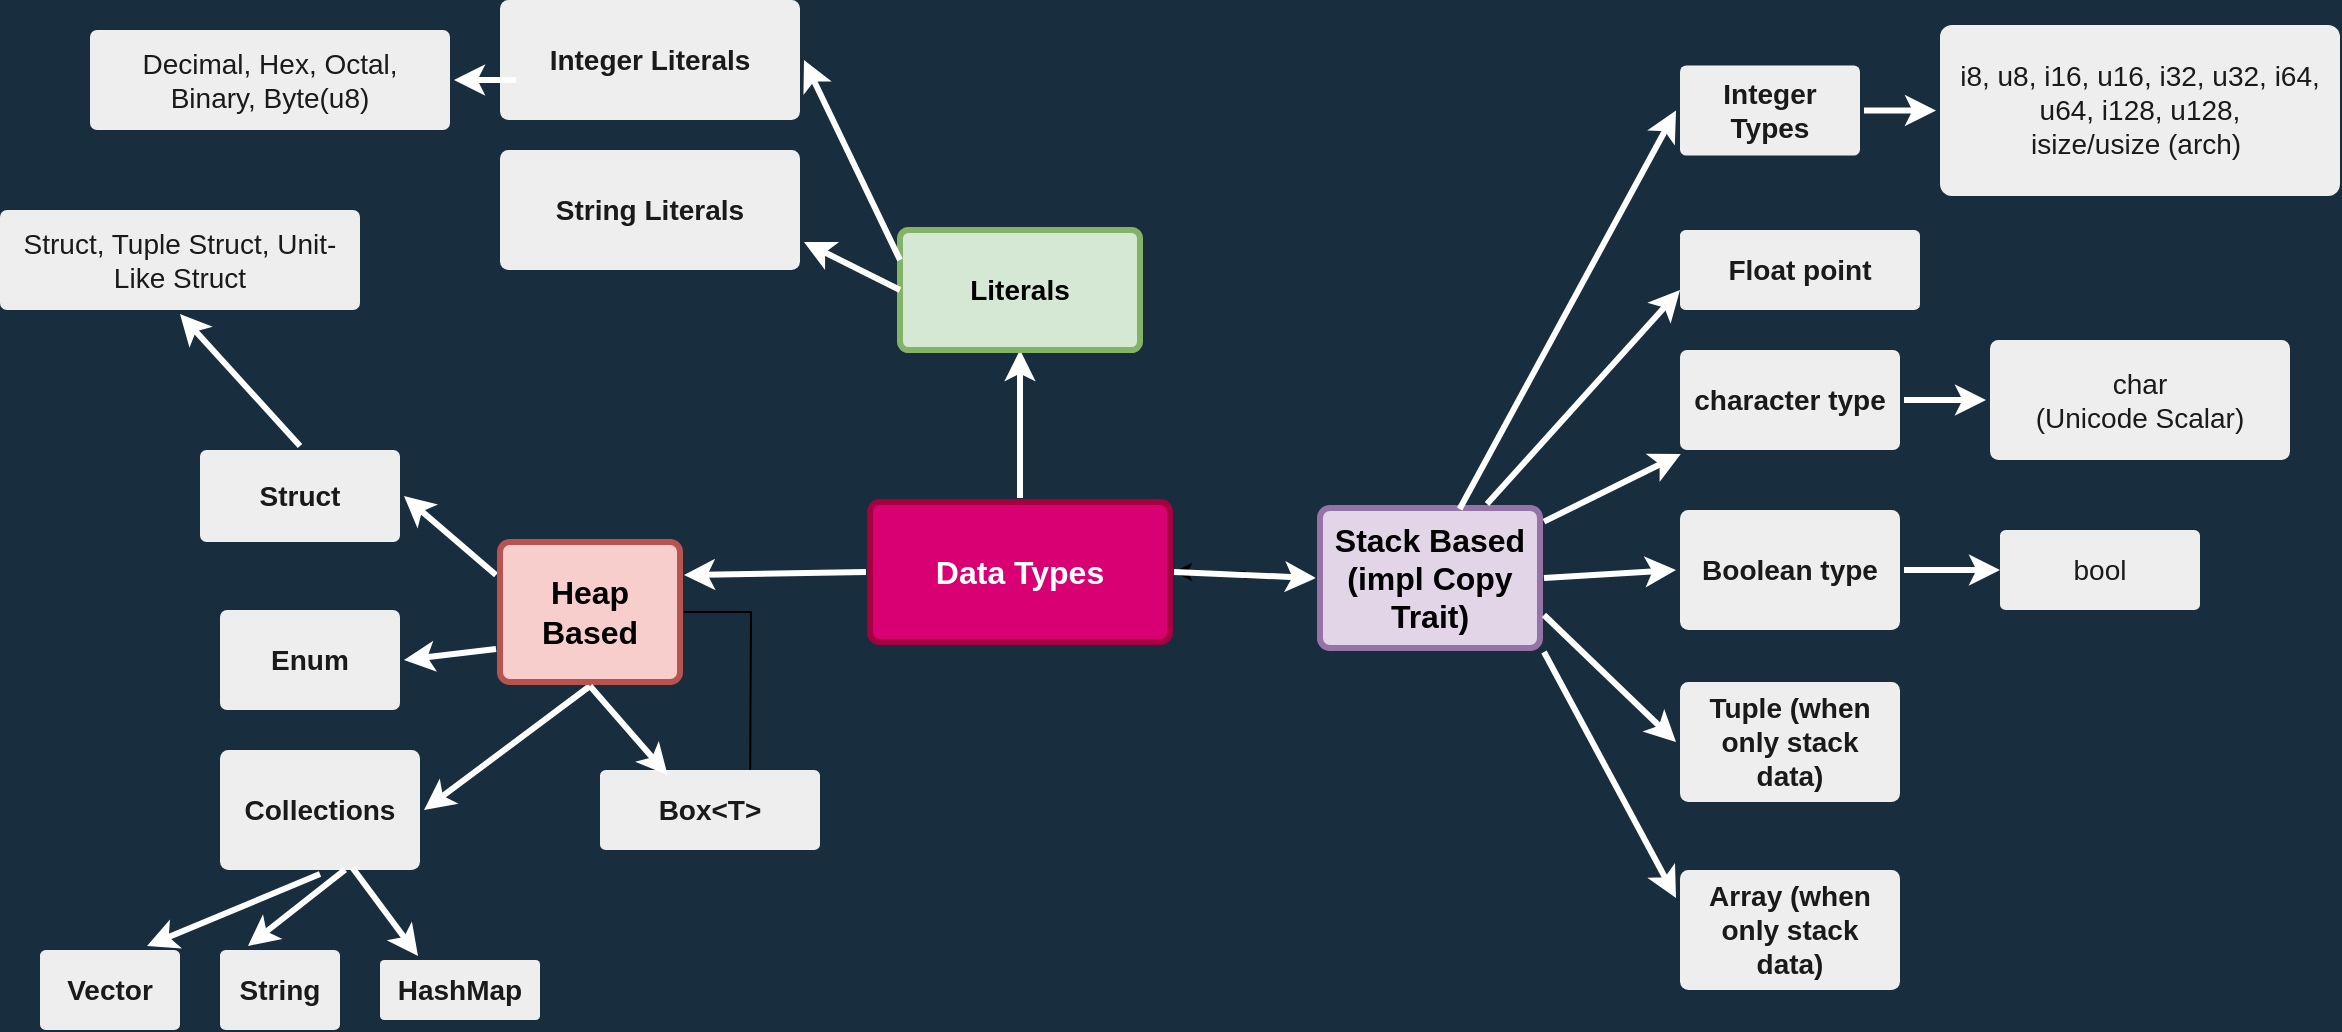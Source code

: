 <mxfile version="18.0.3" type="github" pages="5">
  <diagram id="6a731a19-8d31-9384-78a2-239565b7b9f0" name="Data Types">
    <mxGraphModel dx="3423" dy="867" grid="1" gridSize="10" guides="1" tooltips="1" connect="1" arrows="1" fold="1" page="1" pageScale="1" pageWidth="1169" pageHeight="827" background="#182E3E" math="0" shadow="0">
      <root>
        <mxCell id="0" />
        <mxCell id="1" parent="0" />
        <mxCell id="1745" value="" style="edgeStyle=none;rounded=0;jumpStyle=none;html=1;shadow=0;labelBackgroundColor=none;startArrow=none;startFill=0;endArrow=classic;endFill=1;jettySize=auto;orthogonalLoop=1;strokeColor=#FFFFFF;strokeWidth=3;fontFamily=Helvetica;fontSize=16;fontColor=#FFFFFF;spacing=5;entryX=0.5;entryY=1;entryDx=0;entryDy=0;exitX=0.5;exitY=0;exitDx=0;exitDy=0;" parent="1" source="okhfJl9OX1iFim1guN5M-1782" target="vkfFFPnfiH4pFg2F-WjV-1800" edge="1">
          <mxGeometry relative="1" as="geometry" />
        </mxCell>
        <mxCell id="1746" value="" style="edgeStyle=none;rounded=0;jumpStyle=none;html=1;shadow=0;labelBackgroundColor=none;startArrow=none;startFill=0;endArrow=classic;endFill=1;jettySize=auto;orthogonalLoop=1;strokeColor=#FFFFFF;strokeWidth=3;fontFamily=Helvetica;fontSize=16;fontColor=#FFFFFF;spacing=5;" parent="1" source="1749" target="1771" edge="1">
          <mxGeometry relative="1" as="geometry" />
        </mxCell>
        <mxCell id="1747" value="" style="edgeStyle=none;rounded=0;jumpStyle=none;html=1;shadow=0;labelBackgroundColor=none;startArrow=none;startFill=0;endArrow=classic;endFill=1;jettySize=auto;orthogonalLoop=1;strokeColor=#FFFFFF;strokeWidth=3;fontFamily=Helvetica;fontSize=16;fontColor=#FFFFFF;spacing=5;exitX=0.5;exitY=1;exitDx=0;exitDy=0;entryX=1;entryY=0.5;entryDx=0;entryDy=0;" parent="1" source="vkfFFPnfiH4pFg2F-WjV-1829" target="XyE9RWQcYdVXmviaRxbQ-1779" edge="1">
          <mxGeometry relative="1" as="geometry">
            <mxPoint x="570" y="464.5" as="targetPoint" />
          </mxGeometry>
        </mxCell>
        <mxCell id="1748" value="" style="edgeStyle=none;rounded=0;jumpStyle=none;html=1;shadow=0;labelBackgroundColor=none;startArrow=none;startFill=0;endArrow=classic;endFill=1;jettySize=auto;orthogonalLoop=1;strokeColor=#FFFFFF;strokeWidth=3;fontFamily=Helvetica;fontSize=16;fontColor=#FFFFFF;spacing=5;entryX=1;entryY=0.5;entryDx=0;entryDy=0;exitX=0;exitY=0.25;exitDx=0;exitDy=0;" parent="1" source="vkfFFPnfiH4pFg2F-WjV-1829" target="vkfFFPnfiH4pFg2F-WjV-1825" edge="1">
          <mxGeometry relative="1" as="geometry">
            <mxPoint x="460" y="396" as="sourcePoint" />
            <mxPoint x="367" y="311.5" as="targetPoint" />
          </mxGeometry>
        </mxCell>
        <mxCell id="okhfJl9OX1iFim1guN5M-1783" value="" style="edgeStyle=orthogonalEdgeStyle;rounded=0;orthogonalLoop=1;jettySize=auto;html=1;" parent="1" source="1749" target="okhfJl9OX1iFim1guN5M-1782" edge="1">
          <mxGeometry relative="1" as="geometry" />
        </mxCell>
        <mxCell id="1749" value="Stack Based (impl Copy Trait)" style="rounded=1;whiteSpace=wrap;html=1;shadow=0;labelBackgroundColor=none;strokeColor=#9673a6;strokeWidth=3;fillColor=#e1d5e7;fontFamily=Helvetica;fontSize=16;align=center;fontStyle=1;spacing=5;arcSize=7;perimeterSpacing=2;" parent="1" vertex="1">
          <mxGeometry x="650" y="349" width="110" height="70" as="geometry" />
        </mxCell>
        <mxCell id="1764" value="Integer Literals" style="rounded=1;whiteSpace=wrap;html=1;shadow=0;labelBackgroundColor=none;strokeColor=none;strokeWidth=3;fillColor=#EEEEEE;fontFamily=Helvetica;fontSize=14;fontColor=#1A1A1A;align=center;spacing=5;fontStyle=1;arcSize=7;perimeterSpacing=2;" parent="1" vertex="1">
          <mxGeometry x="240" y="95" width="150" height="60" as="geometry" />
        </mxCell>
        <mxCell id="1769" value="Struct, Tuple Struct, Unit-Like Struct" style="rounded=1;whiteSpace=wrap;html=1;shadow=0;labelBackgroundColor=none;strokeColor=none;strokeWidth=3;fillColor=#EEEEEE;fontFamily=Helvetica;fontSize=14;fontColor=#1A1A1A;align=center;spacing=5;arcSize=7;perimeterSpacing=2;" parent="1" vertex="1">
          <mxGeometry x="-10" y="200" width="180" height="50" as="geometry" />
        </mxCell>
        <mxCell id="1771" value="character type" style="rounded=1;whiteSpace=wrap;html=1;shadow=0;labelBackgroundColor=none;strokeColor=none;strokeWidth=3;fillColor=#EEEEEE;fontFamily=Helvetica;fontSize=14;fontColor=#1A1A1A;align=center;spacing=5;fontStyle=1;arcSize=7;perimeterSpacing=2;" parent="1" vertex="1">
          <mxGeometry x="830" y="270" width="110" height="50" as="geometry" />
        </mxCell>
        <mxCell id="1778" value="char&lt;br&gt;(Unicode Scalar)" style="rounded=1;whiteSpace=wrap;html=1;shadow=0;labelBackgroundColor=none;strokeColor=none;strokeWidth=3;fillColor=#EEEEEE;fontFamily=Helvetica;fontSize=14;fontColor=#1A1A1A;align=center;spacing=5;fontStyle=0;arcSize=7;perimeterSpacing=2;" parent="1" vertex="1">
          <mxGeometry x="985" y="265" width="150" height="60" as="geometry" />
        </mxCell>
        <mxCell id="1779" value="" style="edgeStyle=none;rounded=1;jumpStyle=none;html=1;shadow=0;labelBackgroundColor=none;startArrow=none;startFill=0;jettySize=auto;orthogonalLoop=1;strokeColor=#FFFFFF;strokeWidth=3;fontFamily=Helvetica;fontSize=14;fontColor=#FFFFFF;spacing=5;fontStyle=1;" parent="1" source="1771" target="1778" edge="1">
          <mxGeometry relative="1" as="geometry" />
        </mxCell>
        <mxCell id="vkfFFPnfiH4pFg2F-WjV-1800" value="Literals" style="whiteSpace=wrap;html=1;fontSize=14;fillColor=#d5e8d4;strokeColor=#82b366;rounded=1;shadow=0;labelBackgroundColor=none;strokeWidth=3;spacing=5;fontStyle=1;arcSize=7;" parent="1" vertex="1">
          <mxGeometry x="440" y="210" width="120" height="60" as="geometry" />
        </mxCell>
        <mxCell id="vkfFFPnfiH4pFg2F-WjV-1802" value="" style="edgeStyle=none;rounded=0;jumpStyle=none;html=1;shadow=0;labelBackgroundColor=none;startArrow=none;startFill=0;endArrow=classic;endFill=1;jettySize=auto;orthogonalLoop=1;strokeColor=#FFFFFF;strokeWidth=3;fontFamily=Helvetica;fontSize=14;fontColor=#FFFFFF;spacing=5;entryX=1;entryY=0.5;entryDx=0;entryDy=0;exitX=0;exitY=0.25;exitDx=0;exitDy=0;" parent="1" source="vkfFFPnfiH4pFg2F-WjV-1800" target="1764" edge="1">
          <mxGeometry relative="1" as="geometry">
            <mxPoint x="657" y="224.5" as="sourcePoint" />
            <mxPoint x="728" y="219.75" as="targetPoint" />
          </mxGeometry>
        </mxCell>
        <mxCell id="vkfFFPnfiH4pFg2F-WjV-1803" value="" style="edgeStyle=none;rounded=0;jumpStyle=none;html=1;shadow=0;labelBackgroundColor=none;startArrow=none;startFill=0;endArrow=classic;endFill=1;jettySize=auto;orthogonalLoop=1;strokeColor=#FFFFFF;strokeWidth=3;fontFamily=Helvetica;fontSize=14;fontColor=#FFFFFF;spacing=5;exitX=0.63;exitY=0.034;exitDx=0;exitDy=0;entryX=0;entryY=0.5;entryDx=0;entryDy=0;exitPerimeter=0;" parent="1" source="1749" target="vkfFFPnfiH4pFg2F-WjV-1805" edge="1">
          <mxGeometry relative="1" as="geometry">
            <mxPoint x="670" y="300" as="sourcePoint" />
            <mxPoint x="740" y="242" as="targetPoint" />
          </mxGeometry>
        </mxCell>
        <mxCell id="vkfFFPnfiH4pFg2F-WjV-1809" value="" style="rounded=0;orthogonalLoop=1;jettySize=auto;html=1;strokeWidth=3;labelBackgroundColor=#182E3E;strokeColor=#FFFFFF;fontColor=#FFFFFF;" parent="1" source="vkfFFPnfiH4pFg2F-WjV-1805" target="vkfFFPnfiH4pFg2F-WjV-1808" edge="1">
          <mxGeometry relative="1" as="geometry" />
        </mxCell>
        <mxCell id="vkfFFPnfiH4pFg2F-WjV-1805" value="Integer Types" style="rounded=1;whiteSpace=wrap;html=1;shadow=0;labelBackgroundColor=none;strokeColor=none;strokeWidth=3;fillColor=#EEEEEE;fontFamily=Helvetica;fontSize=14;fontColor=#1A1A1A;align=center;spacing=5;fontStyle=1;arcSize=7;perimeterSpacing=2;" parent="1" vertex="1">
          <mxGeometry x="830" y="127.75" width="90" height="45" as="geometry" />
        </mxCell>
        <mxCell id="vkfFFPnfiH4pFg2F-WjV-1808" value="&lt;span style=&quot;font-weight: normal;&quot;&gt;i8, u8, i16, u16, i32, u32, i64, u64, i128, u128, &lt;br&gt;isize/usize (arch)&amp;nbsp;&lt;/span&gt;" style="rounded=1;whiteSpace=wrap;html=1;shadow=0;labelBackgroundColor=none;strokeColor=none;strokeWidth=3;fillColor=#EEEEEE;fontFamily=Helvetica;fontSize=14;fontColor=#1A1A1A;align=center;spacing=5;fontStyle=1;arcSize=7;perimeterSpacing=2;" parent="1" vertex="1">
          <mxGeometry x="960" y="107.5" width="200" height="85.5" as="geometry" />
        </mxCell>
        <mxCell id="vkfFFPnfiH4pFg2F-WjV-1814" value="Boolean type" style="rounded=1;whiteSpace=wrap;html=1;shadow=0;labelBackgroundColor=none;strokeColor=none;strokeWidth=3;fillColor=#EEEEEE;fontFamily=Helvetica;fontSize=14;fontColor=#1A1A1A;align=center;spacing=5;fontStyle=1;arcSize=7;perimeterSpacing=2;" parent="1" vertex="1">
          <mxGeometry x="830" y="350" width="110" height="60" as="geometry" />
        </mxCell>
        <mxCell id="vkfFFPnfiH4pFg2F-WjV-1815" value="&lt;span style=&quot;font-weight: normal;&quot;&gt;bool&lt;/span&gt;" style="whiteSpace=wrap;html=1;fontSize=14;fillColor=#EEEEEE;strokeColor=none;fontColor=#1A1A1A;rounded=1;shadow=0;labelBackgroundColor=none;strokeWidth=3;spacing=5;fontStyle=1;arcSize=7;" parent="1" vertex="1">
          <mxGeometry x="990" y="360" width="100" height="40" as="geometry" />
        </mxCell>
        <mxCell id="vkfFFPnfiH4pFg2F-WjV-1817" value="" style="edgeStyle=none;rounded=0;jumpStyle=none;html=1;shadow=0;labelBackgroundColor=none;startArrow=none;startFill=0;endArrow=classic;endFill=1;jettySize=auto;orthogonalLoop=1;strokeColor=#FFFFFF;strokeWidth=3;fontFamily=Helvetica;fontSize=16;fontColor=#FFFFFF;spacing=5;entryX=0;entryY=0.75;entryDx=0;entryDy=0;exitX=0.75;exitY=0;exitDx=0;exitDy=0;" parent="1" source="1749" target="vkfFFPnfiH4pFg2F-WjV-1818" edge="1">
          <mxGeometry relative="1" as="geometry">
            <mxPoint x="736.667" y="378.5" as="sourcePoint" />
          </mxGeometry>
        </mxCell>
        <mxCell id="vkfFFPnfiH4pFg2F-WjV-1818" value="Float point" style="whiteSpace=wrap;html=1;fontSize=14;fillColor=#EEEEEE;strokeColor=none;fontColor=#1A1A1A;rounded=1;shadow=0;labelBackgroundColor=none;strokeWidth=3;spacing=5;fontStyle=1;arcSize=7;" parent="1" vertex="1">
          <mxGeometry x="830" y="210" width="120" height="40" as="geometry" />
        </mxCell>
        <mxCell id="vkfFFPnfiH4pFg2F-WjV-1819" value="Tuple (when only stack data)" style="rounded=1;whiteSpace=wrap;html=1;shadow=0;labelBackgroundColor=none;strokeColor=none;strokeWidth=3;fillColor=#EEEEEE;fontFamily=Helvetica;fontSize=14;fontColor=#1A1A1A;align=center;spacing=5;fontStyle=1;arcSize=7;perimeterSpacing=2;" parent="1" vertex="1">
          <mxGeometry x="830" y="436" width="110" height="60" as="geometry" />
        </mxCell>
        <mxCell id="vkfFFPnfiH4pFg2F-WjV-1822" value="Array (when only stack data)" style="rounded=1;whiteSpace=wrap;html=1;shadow=0;labelBackgroundColor=none;strokeColor=none;strokeWidth=3;fillColor=#EEEEEE;fontFamily=Helvetica;fontSize=14;fontColor=#1A1A1A;align=center;spacing=5;fontStyle=1;arcSize=7;perimeterSpacing=2;" parent="1" vertex="1">
          <mxGeometry x="830" y="530" width="110" height="60" as="geometry" />
        </mxCell>
        <mxCell id="vkfFFPnfiH4pFg2F-WjV-1823" value="" style="edgeStyle=none;rounded=0;jumpStyle=none;html=1;shadow=0;labelBackgroundColor=none;startArrow=none;startFill=0;endArrow=classic;endFill=1;jettySize=auto;orthogonalLoop=1;strokeColor=#FFFFFF;strokeWidth=3;fontFamily=Helvetica;fontSize=16;fontColor=#FFFFFF;spacing=5;exitX=1;exitY=1;exitDx=0;exitDy=0;entryX=0;entryY=0.25;entryDx=0;entryDy=0;" parent="1" source="1749" target="vkfFFPnfiH4pFg2F-WjV-1822" edge="1">
          <mxGeometry relative="1" as="geometry">
            <mxPoint x="720" y="601.761" as="sourcePoint" />
          </mxGeometry>
        </mxCell>
        <mxCell id="vkfFFPnfiH4pFg2F-WjV-1824" value="String" style="rounded=1;whiteSpace=wrap;html=1;shadow=0;labelBackgroundColor=none;strokeColor=none;strokeWidth=3;fillColor=#EEEEEE;fontFamily=Helvetica;fontSize=14;fontColor=#1A1A1A;align=center;spacing=5;fontStyle=1;arcSize=7;perimeterSpacing=2;" parent="1" vertex="1">
          <mxGeometry x="100" y="570" width="60" height="40" as="geometry" />
        </mxCell>
        <mxCell id="vkfFFPnfiH4pFg2F-WjV-1825" value="Struct" style="rounded=1;whiteSpace=wrap;html=1;shadow=0;labelBackgroundColor=none;strokeColor=none;strokeWidth=3;fillColor=#EEEEEE;fontFamily=Helvetica;fontSize=14;fontColor=#1A1A1A;align=center;spacing=5;fontStyle=1;arcSize=7;perimeterSpacing=2;" parent="1" vertex="1">
          <mxGeometry x="90" y="320" width="100" height="46" as="geometry" />
        </mxCell>
        <mxCell id="vkfFFPnfiH4pFg2F-WjV-1826" value="Enum" style="rounded=1;whiteSpace=wrap;html=1;shadow=0;labelBackgroundColor=none;strokeColor=none;strokeWidth=3;fillColor=#EEEEEE;fontFamily=Helvetica;fontSize=14;fontColor=#1A1A1A;align=center;spacing=5;fontStyle=1;arcSize=7;perimeterSpacing=2;" parent="1" vertex="1">
          <mxGeometry x="100" y="400" width="90" height="50" as="geometry" />
        </mxCell>
        <mxCell id="vkfFFPnfiH4pFg2F-WjV-1828" value="Vector" style="rounded=1;whiteSpace=wrap;html=1;shadow=0;labelBackgroundColor=none;strokeColor=none;strokeWidth=3;fillColor=#EEEEEE;fontFamily=Helvetica;fontSize=14;fontColor=#1A1A1A;align=center;spacing=5;fontStyle=1;arcSize=7;perimeterSpacing=2;" parent="1" vertex="1">
          <mxGeometry x="10" y="570" width="70" height="40" as="geometry" />
        </mxCell>
        <mxCell id="XyE9RWQcYdVXmviaRxbQ-1785" value="" style="edgeStyle=orthogonalEdgeStyle;rounded=0;orthogonalLoop=1;jettySize=auto;html=1;" parent="1" source="vkfFFPnfiH4pFg2F-WjV-1829" edge="1">
          <mxGeometry relative="1" as="geometry">
            <mxPoint x="365" y="500" as="targetPoint" />
          </mxGeometry>
        </mxCell>
        <mxCell id="vkfFFPnfiH4pFg2F-WjV-1829" value="Heap Based" style="rounded=1;whiteSpace=wrap;html=1;shadow=0;labelBackgroundColor=none;strokeColor=#b85450;strokeWidth=3;fillColor=#f8cecc;fontFamily=Helvetica;fontSize=16;align=center;fontStyle=1;spacing=5;arcSize=7;perimeterSpacing=2;" parent="1" vertex="1">
          <mxGeometry x="240" y="366" width="90" height="70" as="geometry" />
        </mxCell>
        <mxCell id="vkfFFPnfiH4pFg2F-WjV-1831" value="" style="edgeStyle=none;rounded=0;jumpStyle=none;html=1;shadow=0;labelBackgroundColor=none;startArrow=none;startFill=0;endArrow=classic;endFill=1;jettySize=auto;orthogonalLoop=1;strokeColor=#FFFFFF;strokeWidth=3;fontFamily=Helvetica;fontSize=16;fontColor=#FFFFFF;spacing=5;exitX=0;exitY=0.75;exitDx=0;exitDy=0;entryX=1;entryY=0.5;entryDx=0;entryDy=0;" parent="1" source="vkfFFPnfiH4pFg2F-WjV-1829" target="vkfFFPnfiH4pFg2F-WjV-1826" edge="1">
          <mxGeometry relative="1" as="geometry">
            <mxPoint x="391.5" y="358.5" as="sourcePoint" />
            <mxPoint x="262" y="396" as="targetPoint" />
          </mxGeometry>
        </mxCell>
        <mxCell id="vkfFFPnfiH4pFg2F-WjV-1832" value="" style="edgeStyle=none;rounded=0;jumpStyle=none;html=1;shadow=0;labelBackgroundColor=none;startArrow=none;startFill=0;endArrow=classic;endFill=1;jettySize=auto;orthogonalLoop=1;strokeColor=#FFFFFF;strokeWidth=3;fontFamily=Helvetica;fontSize=16;fontColor=#FFFFFF;spacing=5;entryX=0.75;entryY=0;entryDx=0;entryDy=0;exitX=0.5;exitY=1;exitDx=0;exitDy=0;" parent="1" source="XyE9RWQcYdVXmviaRxbQ-1779" target="vkfFFPnfiH4pFg2F-WjV-1828" edge="1">
          <mxGeometry relative="1" as="geometry">
            <mxPoint x="353" y="356" as="sourcePoint" />
            <mxPoint x="282" y="496" as="targetPoint" />
          </mxGeometry>
        </mxCell>
        <mxCell id="vkfFFPnfiH4pFg2F-WjV-1833" value="" style="edgeStyle=none;rounded=0;jumpStyle=none;html=1;shadow=0;labelBackgroundColor=none;startArrow=none;startFill=0;endArrow=classic;endFill=1;jettySize=auto;orthogonalLoop=1;strokeColor=#FFFFFF;strokeWidth=3;fontFamily=Helvetica;fontSize=16;fontColor=#FFFFFF;spacing=5;entryX=1;entryY=0.25;entryDx=0;entryDy=0;exitX=0;exitY=0.5;exitDx=0;exitDy=0;" parent="1" source="okhfJl9OX1iFim1guN5M-1782" target="vkfFFPnfiH4pFg2F-WjV-1829" edge="1">
          <mxGeometry relative="1" as="geometry">
            <mxPoint x="363" y="472.5" as="sourcePoint" />
            <mxPoint x="292" y="610" as="targetPoint" />
          </mxGeometry>
        </mxCell>
        <mxCell id="okhfJl9OX1iFim1guN5M-1779" value="String Literals" style="rounded=1;whiteSpace=wrap;html=1;shadow=0;labelBackgroundColor=none;strokeColor=none;strokeWidth=3;fillColor=#EEEEEE;fontFamily=Helvetica;fontSize=14;fontColor=#1A1A1A;align=center;spacing=5;fontStyle=1;arcSize=7;perimeterSpacing=2;" parent="1" vertex="1">
          <mxGeometry x="240" y="170" width="150" height="60" as="geometry" />
        </mxCell>
        <mxCell id="okhfJl9OX1iFim1guN5M-1780" value="" style="edgeStyle=none;rounded=0;jumpStyle=none;html=1;shadow=0;labelBackgroundColor=none;startArrow=none;startFill=0;endArrow=classic;endFill=1;jettySize=auto;orthogonalLoop=1;strokeColor=#FFFFFF;strokeWidth=3;fontFamily=Helvetica;fontSize=14;fontColor=#FFFFFF;spacing=5;entryX=1;entryY=0.75;entryDx=0;entryDy=0;exitX=0;exitY=0.5;exitDx=0;exitDy=0;" parent="1" source="vkfFFPnfiH4pFg2F-WjV-1800" target="okhfJl9OX1iFim1guN5M-1779" edge="1">
          <mxGeometry relative="1" as="geometry">
            <mxPoint x="470" y="254.5" as="sourcePoint" />
            <mxPoint x="427.5" y="212" as="targetPoint" />
          </mxGeometry>
        </mxCell>
        <mxCell id="okhfJl9OX1iFim1guN5M-1781" value="" style="edgeStyle=none;rounded=0;jumpStyle=none;html=1;shadow=0;labelBackgroundColor=none;startArrow=none;startFill=0;endArrow=classic;endFill=1;jettySize=auto;orthogonalLoop=1;strokeColor=#FFFFFF;strokeWidth=3;fontFamily=Helvetica;fontSize=16;fontColor=#FFFFFF;spacing=5;exitX=1;exitY=0.75;exitDx=0;exitDy=0;entryX=0;entryY=0.5;entryDx=0;entryDy=0;" parent="1" source="1749" target="vkfFFPnfiH4pFg2F-WjV-1819" edge="1">
          <mxGeometry relative="1" as="geometry">
            <mxPoint x="642.0" y="452" as="sourcePoint" />
            <mxPoint x="846.81" y="588" as="targetPoint" />
          </mxGeometry>
        </mxCell>
        <mxCell id="okhfJl9OX1iFim1guN5M-1782" value="Data Types" style="rounded=1;whiteSpace=wrap;html=1;shadow=0;labelBackgroundColor=none;strokeColor=#A50040;strokeWidth=3;fillColor=#d80073;fontFamily=Helvetica;fontSize=16;align=center;fontStyle=1;spacing=5;arcSize=7;perimeterSpacing=2;fontColor=#ffffff;" parent="1" vertex="1">
          <mxGeometry x="425" y="346" width="150" height="70" as="geometry" />
        </mxCell>
        <mxCell id="okhfJl9OX1iFim1guN5M-1785" value="" style="edgeStyle=none;rounded=0;jumpStyle=none;html=1;shadow=0;labelBackgroundColor=none;startArrow=none;startFill=0;endArrow=classic;endFill=1;jettySize=auto;orthogonalLoop=1;strokeColor=#FFFFFF;strokeWidth=3;fontFamily=Helvetica;fontSize=16;fontColor=#FFFFFF;spacing=5;exitX=1;exitY=0.5;exitDx=0;exitDy=0;entryX=0;entryY=0.5;entryDx=0;entryDy=0;" parent="1" source="1749" target="vkfFFPnfiH4pFg2F-WjV-1814" edge="1">
          <mxGeometry relative="1" as="geometry">
            <mxPoint x="642" y="452" as="sourcePoint" />
            <mxPoint x="846.81" y="588" as="targetPoint" />
          </mxGeometry>
        </mxCell>
        <mxCell id="okhfJl9OX1iFim1guN5M-1786" value="" style="edgeStyle=none;rounded=0;jumpStyle=none;html=1;shadow=0;labelBackgroundColor=none;startArrow=none;startFill=0;endArrow=classic;endFill=1;jettySize=auto;orthogonalLoop=1;strokeColor=#FFFFFF;strokeWidth=3;fontFamily=Helvetica;fontSize=16;fontColor=#FFFFFF;spacing=5;exitX=1;exitY=0.5;exitDx=0;exitDy=0;entryX=0;entryY=0.5;entryDx=0;entryDy=0;" parent="1" source="vkfFFPnfiH4pFg2F-WjV-1814" target="vkfFFPnfiH4pFg2F-WjV-1815" edge="1">
          <mxGeometry relative="1" as="geometry">
            <mxPoint x="652" y="462" as="sourcePoint" />
            <mxPoint x="856.81" y="598" as="targetPoint" />
          </mxGeometry>
        </mxCell>
        <mxCell id="okhfJl9OX1iFim1guN5M-1787" value="" style="edgeStyle=none;rounded=0;jumpStyle=none;html=1;shadow=0;labelBackgroundColor=none;startArrow=none;startFill=0;endArrow=classic;endFill=1;jettySize=auto;orthogonalLoop=1;strokeColor=#FFFFFF;strokeWidth=3;fontFamily=Helvetica;fontSize=14;fontColor=#FFFFFF;spacing=5;entryX=0.5;entryY=1;entryDx=0;entryDy=0;exitX=0.5;exitY=0;exitDx=0;exitDy=0;" parent="1" source="vkfFFPnfiH4pFg2F-WjV-1825" target="1769" edge="1">
          <mxGeometry relative="1" as="geometry">
            <mxPoint x="470" y="254.5" as="sourcePoint" />
            <mxPoint x="402" y="135" as="targetPoint" />
          </mxGeometry>
        </mxCell>
        <mxCell id="okhfJl9OX1iFim1guN5M-1788" value="" style="edgeStyle=none;rounded=0;jumpStyle=none;html=1;shadow=0;labelBackgroundColor=none;startArrow=none;startFill=0;endArrow=classic;endFill=1;jettySize=auto;orthogonalLoop=1;strokeColor=#FFFFFF;strokeWidth=3;fontFamily=Helvetica;fontSize=16;fontColor=#FFFFFF;spacing=5;entryX=0;entryY=0.5;entryDx=0;entryDy=0;exitX=1;exitY=0.5;exitDx=0;exitDy=0;" parent="1" source="okhfJl9OX1iFim1guN5M-1782" target="1749" edge="1">
          <mxGeometry relative="1" as="geometry">
            <mxPoint x="500.5" y="399" as="sourcePoint" />
            <mxPoint x="402" y="496.5" as="targetPoint" />
          </mxGeometry>
        </mxCell>
        <mxCell id="XyE9RWQcYdVXmviaRxbQ-1779" value="Collections" style="rounded=1;whiteSpace=wrap;html=1;shadow=0;labelBackgroundColor=none;strokeColor=none;strokeWidth=3;fillColor=#EEEEEE;fontFamily=Helvetica;fontSize=14;fontColor=#1A1A1A;align=center;spacing=5;fontStyle=1;arcSize=7;perimeterSpacing=2;" parent="1" vertex="1">
          <mxGeometry x="100" y="470" width="100" height="60" as="geometry" />
        </mxCell>
        <mxCell id="XyE9RWQcYdVXmviaRxbQ-1780" value="" style="edgeStyle=none;rounded=0;jumpStyle=none;html=1;shadow=0;labelBackgroundColor=none;startArrow=none;startFill=0;endArrow=classic;endFill=1;jettySize=auto;orthogonalLoop=1;strokeColor=#FFFFFF;strokeWidth=3;fontFamily=Helvetica;fontSize=16;fontColor=#FFFFFF;spacing=5;entryX=0.25;entryY=0;entryDx=0;entryDy=0;exitX=0.621;exitY=0.966;exitDx=0;exitDy=0;exitPerimeter=0;" parent="1" source="XyE9RWQcYdVXmviaRxbQ-1779" target="vkfFFPnfiH4pFg2F-WjV-1824" edge="1">
          <mxGeometry relative="1" as="geometry">
            <mxPoint x="236.018" y="557.824" as="sourcePoint" />
            <mxPoint x="222" y="610" as="targetPoint" />
          </mxGeometry>
        </mxCell>
        <mxCell id="XyE9RWQcYdVXmviaRxbQ-1781" value="HashMap" style="rounded=1;whiteSpace=wrap;html=1;shadow=0;labelBackgroundColor=none;strokeColor=none;strokeWidth=3;fillColor=#EEEEEE;fontFamily=Helvetica;fontSize=14;fontColor=#1A1A1A;align=center;spacing=5;fontStyle=1;arcSize=7;perimeterSpacing=2;" parent="1" vertex="1">
          <mxGeometry x="180" y="575" width="80" height="30" as="geometry" />
        </mxCell>
        <mxCell id="XyE9RWQcYdVXmviaRxbQ-1782" value="" style="edgeStyle=none;rounded=0;jumpStyle=none;html=1;shadow=0;labelBackgroundColor=none;startArrow=none;startFill=0;endArrow=classic;endFill=1;jettySize=auto;orthogonalLoop=1;strokeColor=#FFFFFF;strokeWidth=3;fontFamily=Helvetica;fontSize=16;fontColor=#FFFFFF;spacing=5;entryX=0.25;entryY=0;entryDx=0;entryDy=0;exitX=0.657;exitY=0.953;exitDx=0;exitDy=0;exitPerimeter=0;" parent="1" source="XyE9RWQcYdVXmviaRxbQ-1779" target="XyE9RWQcYdVXmviaRxbQ-1781" edge="1">
          <mxGeometry relative="1" as="geometry">
            <mxPoint x="295" y="552" as="sourcePoint" />
            <mxPoint x="311.5" y="578" as="targetPoint" />
          </mxGeometry>
        </mxCell>
        <mxCell id="XyE9RWQcYdVXmviaRxbQ-1786" value="Box&amp;lt;T&amp;gt;" style="rounded=1;whiteSpace=wrap;html=1;shadow=0;labelBackgroundColor=none;strokeColor=none;strokeWidth=3;fillColor=#EEEEEE;fontFamily=Helvetica;fontSize=14;fontColor=#1A1A1A;align=center;spacing=5;fontStyle=1;arcSize=7;perimeterSpacing=2;" parent="1" vertex="1">
          <mxGeometry x="290" y="480" width="110" height="40" as="geometry" />
        </mxCell>
        <mxCell id="XyE9RWQcYdVXmviaRxbQ-1787" value="" style="edgeStyle=none;rounded=0;jumpStyle=none;html=1;shadow=0;labelBackgroundColor=none;startArrow=none;startFill=0;endArrow=classic;endFill=1;jettySize=auto;orthogonalLoop=1;strokeColor=#FFFFFF;strokeWidth=3;fontFamily=Helvetica;fontSize=16;fontColor=#FFFFFF;spacing=5;exitX=0.5;exitY=1;exitDx=0;exitDy=0;entryX=0.314;entryY=0.103;entryDx=0;entryDy=0;entryPerimeter=0;" parent="1" source="vkfFFPnfiH4pFg2F-WjV-1829" target="XyE9RWQcYdVXmviaRxbQ-1786" edge="1">
          <mxGeometry relative="1" as="geometry">
            <mxPoint x="570" y="464.5" as="targetPoint" />
          </mxGeometry>
        </mxCell>
        <mxCell id="OIwTgx9CMmzlNNC56WaZ-1779" value="Decimal, Hex, Octal, Binary, Byte(u8)" style="rounded=1;whiteSpace=wrap;html=1;shadow=0;labelBackgroundColor=none;strokeColor=none;strokeWidth=3;fillColor=#EEEEEE;fontFamily=Helvetica;fontSize=14;fontColor=#1A1A1A;align=center;spacing=5;arcSize=7;perimeterSpacing=2;" vertex="1" parent="1">
          <mxGeometry x="35" y="110" width="180" height="50" as="geometry" />
        </mxCell>
        <mxCell id="OIwTgx9CMmzlNNC56WaZ-1780" value="" style="edgeStyle=none;rounded=0;jumpStyle=none;html=1;shadow=0;labelBackgroundColor=none;startArrow=none;startFill=0;endArrow=classic;endFill=1;jettySize=auto;orthogonalLoop=1;strokeColor=#FFFFFF;strokeWidth=3;fontFamily=Helvetica;fontSize=14;fontColor=#FFFFFF;spacing=5;entryX=1;entryY=0.5;entryDx=0;entryDy=0;exitX=0;exitY=0.5;exitDx=0;exitDy=0;" edge="1" parent="1" target="OIwTgx9CMmzlNNC56WaZ-1779">
          <mxGeometry relative="1" as="geometry">
            <mxPoint x="248" y="135" as="sourcePoint" />
            <mxPoint x="412" y="145" as="targetPoint" />
          </mxGeometry>
        </mxCell>
      </root>
    </mxGraphModel>
  </diagram>
  <diagram id="zWriRmwl4gxgYjqO4D9y" name="Traits">
    <mxGraphModel dx="2254" dy="867" grid="1" gridSize="10" guides="1" tooltips="1" connect="1" arrows="1" fold="1" page="1" pageScale="1" pageWidth="827" pageHeight="1169" math="0" shadow="0">
      <root>
        <mxCell id="0" />
        <mxCell id="1" parent="0" />
        <mxCell id="bbx9uRbmT03cmQLa5g19-3" value="defines" style="edgeStyle=orthogonalEdgeStyle;rounded=0;orthogonalLoop=1;jettySize=auto;html=1;" parent="1" source="bbx9uRbmT03cmQLa5g19-1" target="bbx9uRbmT03cmQLa5g19-2" edge="1">
          <mxGeometry relative="1" as="geometry" />
        </mxCell>
        <mxCell id="bbx9uRbmT03cmQLa5g19-25" style="edgeStyle=orthogonalEdgeStyle;rounded=0;orthogonalLoop=1;jettySize=auto;html=1;entryX=0.5;entryY=1;entryDx=0;entryDy=0;" parent="1" source="bbx9uRbmT03cmQLa5g19-1" target="bbx9uRbmT03cmQLa5g19-20" edge="1">
          <mxGeometry relative="1" as="geometry" />
        </mxCell>
        <mxCell id="bbx9uRbmT03cmQLa5g19-26" value="trait bound" style="edgeLabel;html=1;align=center;verticalAlign=middle;resizable=0;points=[];" parent="bbx9uRbmT03cmQLa5g19-25" vertex="1" connectable="0">
          <mxGeometry x="0.013" y="-1" relative="1" as="geometry">
            <mxPoint as="offset" />
          </mxGeometry>
        </mxCell>
        <mxCell id="bbx9uRbmT03cmQLa5g19-28" value="trait bound" style="edgeStyle=orthogonalEdgeStyle;rounded=0;orthogonalLoop=1;jettySize=auto;html=1;entryX=0.75;entryY=1;entryDx=0;entryDy=0;exitX=1;exitY=0.5;exitDx=0;exitDy=0;" parent="1" source="bbx9uRbmT03cmQLa5g19-1" target="bbx9uRbmT03cmQLa5g19-19" edge="1">
          <mxGeometry relative="1" as="geometry" />
        </mxCell>
        <mxCell id="bbx9uRbmT03cmQLa5g19-1" value="Trait" style="whiteSpace=wrap;html=1;gradientColor=none;perimeterSpacing=0;shadow=0;glass=0;container=0;enumerate=0;" parent="1" vertex="1">
          <mxGeometry x="380" y="210" width="120" height="60" as="geometry" />
        </mxCell>
        <mxCell id="bbx9uRbmT03cmQLa5g19-2" value="Group of Interfaces" style="whiteSpace=wrap;html=1;" parent="1" vertex="1">
          <mxGeometry x="380" y="320" width="120" height="60" as="geometry" />
        </mxCell>
        <mxCell id="bbx9uRbmT03cmQLa5g19-30" value="implements" style="edgeStyle=orthogonalEdgeStyle;rounded=0;orthogonalLoop=1;jettySize=auto;html=1;exitX=0.5;exitY=0;exitDx=0;exitDy=0;entryX=0.5;entryY=1;entryDx=0;entryDy=0;" parent="1" source="bbx9uRbmT03cmQLa5g19-16" target="bbx9uRbmT03cmQLa5g19-24" edge="1">
          <mxGeometry relative="1" as="geometry" />
        </mxCell>
        <mxCell id="bbx9uRbmT03cmQLa5g19-16" value="Blanket Implementation" style="rounded=1;whiteSpace=wrap;html=1;shadow=0;glass=0;gradientColor=none;arcSize=40;" parent="1" vertex="1">
          <mxGeometry x="50" y="380" width="120" height="60" as="geometry" />
        </mxCell>
        <mxCell id="bbx9uRbmT03cmQLa5g19-19" value="Concret Type" style="whiteSpace=wrap;html=1;gradientColor=none;perimeterSpacing=0;shadow=0;glass=0;container=0;enumerate=0;" parent="1" vertex="1">
          <mxGeometry x="570" y="120" width="120" height="60" as="geometry" />
        </mxCell>
        <mxCell id="bbx9uRbmT03cmQLa5g19-22" value="implements" style="edgeStyle=orthogonalEdgeStyle;rounded=0;orthogonalLoop=1;jettySize=auto;html=1;entryX=0.25;entryY=0;entryDx=0;entryDy=0;" parent="1" source="bbx9uRbmT03cmQLa5g19-20" target="bbx9uRbmT03cmQLa5g19-1" edge="1">
          <mxGeometry relative="1" as="geometry">
            <mxPoint x="380" y="230" as="targetPoint" />
          </mxGeometry>
        </mxCell>
        <mxCell id="bbx9uRbmT03cmQLa5g19-20" value="Generic Type" style="whiteSpace=wrap;html=1;gradientColor=none;perimeterSpacing=0;shadow=0;glass=0;container=0;enumerate=0;" parent="1" vertex="1">
          <mxGeometry x="190" y="120" width="120" height="60" as="geometry" />
        </mxCell>
        <mxCell id="bbx9uRbmT03cmQLa5g19-21" value="implements" style="edgeStyle=orthogonalEdgeStyle;rounded=0;orthogonalLoop=1;jettySize=auto;html=1;exitX=0;exitY=0.5;exitDx=0;exitDy=0;entryX=0.5;entryY=0;entryDx=0;entryDy=0;" parent="1" source="bbx9uRbmT03cmQLa5g19-19" target="bbx9uRbmT03cmQLa5g19-1" edge="1">
          <mxGeometry relative="1" as="geometry">
            <mxPoint x="450" y="280" as="sourcePoint" />
            <mxPoint x="450" y="360" as="targetPoint" />
          </mxGeometry>
        </mxCell>
        <mxCell id="bbx9uRbmT03cmQLa5g19-31" style="edgeStyle=orthogonalEdgeStyle;rounded=0;orthogonalLoop=1;jettySize=auto;html=1;exitX=0.5;exitY=0;exitDx=0;exitDy=0;entryX=0;entryY=0.5;entryDx=0;entryDy=0;" parent="1" source="bbx9uRbmT03cmQLa5g19-24" target="bbx9uRbmT03cmQLa5g19-20" edge="1">
          <mxGeometry relative="1" as="geometry" />
        </mxCell>
        <mxCell id="bbx9uRbmT03cmQLa5g19-32" value="for" style="edgeLabel;html=1;align=center;verticalAlign=middle;resizable=0;points=[];" parent="bbx9uRbmT03cmQLa5g19-31" vertex="1" connectable="0">
          <mxGeometry x="-0.232" relative="1" as="geometry">
            <mxPoint as="offset" />
          </mxGeometry>
        </mxCell>
        <mxCell id="bbx9uRbmT03cmQLa5g19-24" value="Trait" style="whiteSpace=wrap;html=1;gradientColor=none;perimeterSpacing=0;shadow=0;glass=0;container=0;enumerate=0;" parent="1" vertex="1">
          <mxGeometry x="50" y="260" width="120" height="50" as="geometry" />
        </mxCell>
        <mxCell id="bbx9uRbmT03cmQLa5g19-34" value="&lt;span style=&quot;color: rgb(157, 0, 236); font-family: &amp;quot;Source Code Pro&amp;quot;, Consolas, &amp;quot;Ubuntu Mono&amp;quot;, Menlo, &amp;quot;DejaVu Sans Mono&amp;quot;, monospace, monospace; font-size: 14px; text-align: start;&quot; class=&quot;hljs-keyword&quot;&gt;impl&lt;/span&gt;&lt;span style=&quot;font-family: &amp;quot;Source Code Pro&amp;quot;, Consolas, &amp;quot;Ubuntu Mono&amp;quot;, Menlo, &amp;quot;DejaVu Sans Mono&amp;quot;, monospace, monospace; font-size: 14px; text-align: start; background-color: rgb(246, 247, 246);&quot;&gt;&amp;lt;T: Display&amp;gt; &lt;/span&gt;&lt;span style=&quot;color: rgb(178, 30, 0); font-family: &amp;quot;Source Code Pro&amp;quot;, Consolas, &amp;quot;Ubuntu Mono&amp;quot;, Menlo, &amp;quot;DejaVu Sans Mono&amp;quot;, monospace, monospace; font-size: 14px; text-align: start;&quot; class=&quot;hljs-built_in&quot;&gt;ToString&lt;/span&gt;&lt;span style=&quot;font-family: &amp;quot;Source Code Pro&amp;quot;, Consolas, &amp;quot;Ubuntu Mono&amp;quot;, Menlo, &amp;quot;DejaVu Sans Mono&amp;quot;, monospace, monospace; font-size: 14px; text-align: start; background-color: rgb(246, 247, 246);&quot;&gt; &lt;/span&gt;&lt;span style=&quot;color: rgb(157, 0, 236); font-family: &amp;quot;Source Code Pro&amp;quot;, Consolas, &amp;quot;Ubuntu Mono&amp;quot;, Menlo, &amp;quot;DejaVu Sans Mono&amp;quot;, monospace, monospace; font-size: 14px; text-align: start;&quot; class=&quot;hljs-keyword&quot;&gt;for&lt;/span&gt;&lt;span style=&quot;font-family: &amp;quot;Source Code Pro&amp;quot;, Consolas, &amp;quot;Ubuntu Mono&amp;quot;, Menlo, &amp;quot;DejaVu Sans Mono&amp;quot;, monospace, monospace; font-size: 14px; text-align: start; background-color: rgb(246, 247, 246);&quot;&gt; T {...&lt;/span&gt;&lt;span style=&quot;font-family: &amp;quot;Source Code Pro&amp;quot;, Consolas, &amp;quot;Ubuntu Mono&amp;quot;, Menlo, &amp;quot;DejaVu Sans Mono&amp;quot;, monospace, monospace; font-size: 14px; text-align: start; background-color: rgb(246, 247, 246);&quot;&gt;}&lt;/span&gt;" style="text;html=1;align=center;verticalAlign=middle;resizable=0;points=[];autosize=1;strokeColor=none;fillColor=none;" parent="1" vertex="1">
          <mxGeometry x="10" y="440" width="300" height="20" as="geometry" />
        </mxCell>
      </root>
    </mxGraphModel>
  </diagram>
  <diagram id="vLf3_bnLToVvcBwWoTjz" name="Iterator">
    <mxGraphModel dx="2254" dy="867" grid="0" gridSize="10" guides="1" tooltips="1" connect="1" arrows="1" fold="1" page="1" pageScale="1" pageWidth="827" pageHeight="1169" math="0" shadow="0">
      <root>
        <mxCell id="0" />
        <mxCell id="1" parent="0" />
        <mxCell id="LuBTQxarzGe_Iecwm7Gf-15" value="Consuming Adaptor" style="swimlane;fontStyle=1;childLayout=stackLayout;horizontal=1;startSize=26;fillColor=#dae8fc;horizontalStack=0;resizeParent=1;resizeParentMax=0;resizeLast=0;collapsible=1;marginBottom=0;fontFamily=Helvetica;strokeColor=#6c8ebf;" parent="1" vertex="1">
          <mxGeometry x="227" y="311" width="167" height="52" as="geometry">
            <mxRectangle x="10" y="285" width="130" height="26" as="alternateBounds" />
          </mxGeometry>
        </mxCell>
        <mxCell id="LuBTQxarzGe_Iecwm7Gf-16" value="next()" style="text;strokeColor=none;fillColor=none;align=left;verticalAlign=top;spacingLeft=4;spacingRight=4;overflow=hidden;rotatable=0;points=[[0,0.5],[1,0.5]];portConstraint=eastwest;fontFamily=Helvetica;" parent="LuBTQxarzGe_Iecwm7Gf-15" vertex="1">
          <mxGeometry y="26" width="167" height="26" as="geometry" />
        </mxCell>
        <mxCell id="LuBTQxarzGe_Iecwm7Gf-20" value="Iterator Adaptor" style="swimlane;fontStyle=1;childLayout=stackLayout;horizontal=1;startSize=26;fillColor=#dae8fc;horizontalStack=0;resizeParent=1;resizeParentMax=0;resizeLast=0;collapsible=1;marginBottom=0;fontFamily=Helvetica;strokeColor=#6c8ebf;" parent="1" vertex="1">
          <mxGeometry x="450" y="311" width="140" height="104" as="geometry">
            <mxRectangle x="10" y="285" width="130" height="26" as="alternateBounds" />
          </mxGeometry>
        </mxCell>
        <mxCell id="LuBTQxarzGe_Iecwm7Gf-21" value="map()" style="text;strokeColor=none;fillColor=none;align=left;verticalAlign=top;spacingLeft=4;spacingRight=4;overflow=hidden;rotatable=0;points=[[0,0.5],[1,0.5]];portConstraint=eastwest;fontFamily=Helvetica;" parent="LuBTQxarzGe_Iecwm7Gf-20" vertex="1">
          <mxGeometry y="26" width="140" height="26" as="geometry" />
        </mxCell>
        <mxCell id="LuBTQxarzGe_Iecwm7Gf-30" value="filter()" style="text;strokeColor=none;fillColor=none;align=left;verticalAlign=top;spacingLeft=4;spacingRight=4;overflow=hidden;rotatable=0;points=[[0,0.5],[1,0.5]];portConstraint=eastwest;fontFamily=Helvetica;" parent="LuBTQxarzGe_Iecwm7Gf-20" vertex="1">
          <mxGeometry y="52" width="140" height="26" as="geometry" />
        </mxCell>
        <mxCell id="LuBTQxarzGe_Iecwm7Gf-31" value="zip()" style="text;strokeColor=none;fillColor=none;align=left;verticalAlign=top;spacingLeft=4;spacingRight=4;overflow=hidden;rotatable=0;points=[[0,0.5],[1,0.5]];portConstraint=eastwest;fontFamily=Helvetica;" parent="LuBTQxarzGe_Iecwm7Gf-20" vertex="1">
          <mxGeometry y="78" width="140" height="26" as="geometry" />
        </mxCell>
        <mxCell id="LuBTQxarzGe_Iecwm7Gf-36" style="edgeStyle=orthogonalEdgeStyle;rounded=0;orthogonalLoop=1;jettySize=auto;html=1;exitX=0.25;exitY=0;exitDx=0;exitDy=0;fontFamily=Helvetica;" parent="1" source="LuBTQxarzGe_Iecwm7Gf-32" target="LuBTQxarzGe_Iecwm7Gf-15" edge="1">
          <mxGeometry relative="1" as="geometry" />
        </mxCell>
        <mxCell id="LuBTQxarzGe_Iecwm7Gf-37" style="edgeStyle=orthogonalEdgeStyle;rounded=0;orthogonalLoop=1;jettySize=auto;html=1;exitX=0.5;exitY=0;exitDx=0;exitDy=0;fontFamily=Helvetica;" parent="1" source="LuBTQxarzGe_Iecwm7Gf-32" target="LuBTQxarzGe_Iecwm7Gf-20" edge="1">
          <mxGeometry relative="1" as="geometry" />
        </mxCell>
        <mxCell id="zR5Iy5bWzy1xkqtNAsdE-3" value="" style="edgeStyle=orthogonalEdgeStyle;rounded=0;orthogonalLoop=1;jettySize=auto;html=1;fontFamily=Helvetica;" parent="1" source="LuBTQxarzGe_Iecwm7Gf-32" target="zR5Iy5bWzy1xkqtNAsdE-2" edge="1">
          <mxGeometry relative="1" as="geometry" />
        </mxCell>
        <mxCell id="LuBTQxarzGe_Iecwm7Gf-32" value="Iterator" style="swimlane;fontStyle=1;childLayout=stackLayout;horizontal=1;startSize=26;fillColor=#dae8fc;horizontalStack=0;resizeParent=1;resizeParentMax=0;resizeLast=0;collapsible=1;marginBottom=0;fontFamily=Helvetica;strokeColor=#6c8ebf;" parent="1" vertex="1">
          <mxGeometry x="348" y="472" width="140" height="104" as="geometry">
            <mxRectangle x="10" y="285" width="130" height="26" as="alternateBounds" />
          </mxGeometry>
        </mxCell>
        <mxCell id="LuBTQxarzGe_Iecwm7Gf-33" value="iter()" style="text;strokeColor=none;fillColor=none;align=left;verticalAlign=top;spacingLeft=4;spacingRight=4;overflow=hidden;rotatable=0;points=[[0,0.5],[1,0.5]];portConstraint=eastwest;fontFamily=Helvetica;" parent="LuBTQxarzGe_Iecwm7Gf-32" vertex="1">
          <mxGeometry y="26" width="140" height="26" as="geometry" />
        </mxCell>
        <mxCell id="LuBTQxarzGe_Iecwm7Gf-34" value="into_iter()" style="text;strokeColor=none;fillColor=none;align=left;verticalAlign=top;spacingLeft=4;spacingRight=4;overflow=hidden;rotatable=0;points=[[0,0.5],[1,0.5]];portConstraint=eastwest;fontFamily=Helvetica;" parent="LuBTQxarzGe_Iecwm7Gf-32" vertex="1">
          <mxGeometry y="52" width="140" height="26" as="geometry" />
        </mxCell>
        <mxCell id="LuBTQxarzGe_Iecwm7Gf-35" value="iter_mut()" style="text;strokeColor=none;fillColor=none;align=left;verticalAlign=top;spacingLeft=4;spacingRight=4;overflow=hidden;rotatable=0;points=[[0,0.5],[1,0.5]];portConstraint=eastwest;fontFamily=Helvetica;" parent="LuBTQxarzGe_Iecwm7Gf-32" vertex="1">
          <mxGeometry y="78" width="140" height="26" as="geometry" />
        </mxCell>
        <mxCell id="zR5Iy5bWzy1xkqtNAsdE-2" value="Associated Type" style="shape=process;whiteSpace=wrap;html=1;backgroundOutline=1;fillColor=#dae8fc;strokeColor=#6c8ebf;fontStyle=1;startSize=26;" parent="1" vertex="1">
          <mxGeometry x="578" y="494" width="120" height="60" as="geometry" />
        </mxCell>
      </root>
    </mxGraphModel>
  </diagram>
  <diagram id="Htxg9ieMPnS8-u4gwkar" name="Struct">
    <mxGraphModel dx="2254" dy="867" grid="0" gridSize="10" guides="1" tooltips="1" connect="1" arrows="1" fold="1" page="1" pageScale="1" pageWidth="827" pageHeight="1169" math="0" shadow="0">
      <root>
        <mxCell id="0" />
        <mxCell id="1" parent="0" />
        <mxCell id="xHI1mnqHl9X7gp_ayroV-1" value="Struct " style="swimlane;fontStyle=1;childLayout=stackLayout;horizontal=1;startSize=30;horizontalStack=0;resizeParent=1;resizeParentMax=0;resizeLast=0;collapsible=1;marginBottom=0;" vertex="1" parent="1">
          <mxGeometry x="242" y="231" width="226" height="120" as="geometry" />
        </mxCell>
        <mxCell id="xHI1mnqHl9X7gp_ayroV-2" value="Struct with field names" style="text;strokeColor=none;fillColor=none;align=left;verticalAlign=middle;spacingLeft=4;spacingRight=4;overflow=hidden;points=[[0,0.5],[1,0.5]];portConstraint=eastwest;rotatable=0;" vertex="1" parent="xHI1mnqHl9X7gp_ayroV-1">
          <mxGeometry y="30" width="226" height="30" as="geometry" />
        </mxCell>
        <mxCell id="xHI1mnqHl9X7gp_ayroV-3" value="Tuple Struct without field names" style="text;strokeColor=none;fillColor=none;align=left;verticalAlign=middle;spacingLeft=4;spacingRight=4;overflow=hidden;points=[[0,0.5],[1,0.5]];portConstraint=eastwest;rotatable=0;" vertex="1" parent="xHI1mnqHl9X7gp_ayroV-1">
          <mxGeometry y="60" width="226" height="30" as="geometry" />
        </mxCell>
        <mxCell id="xHI1mnqHl9X7gp_ayroV-4" value="Unit-Like Struct without fields" style="text;strokeColor=none;fillColor=none;align=left;verticalAlign=middle;spacingLeft=4;spacingRight=4;overflow=hidden;points=[[0,0.5],[1,0.5]];portConstraint=eastwest;rotatable=0;" vertex="1" parent="xHI1mnqHl9X7gp_ayroV-1">
          <mxGeometry y="90" width="226" height="30" as="geometry" />
        </mxCell>
      </root>
    </mxGraphModel>
  </diagram>
  <diagram id="AFqpxka5d4E1DNgMOjyW" name="Enum">
    <mxGraphModel dx="2254" dy="867" grid="0" gridSize="10" guides="1" tooltips="1" connect="1" arrows="1" fold="1" page="1" pageScale="1" pageWidth="827" pageHeight="1169" math="0" shadow="0">
      <root>
        <mxCell id="0" />
        <mxCell id="1" parent="0" />
        <mxCell id="NDx5D0sPnz6aNsQRAlNF-1" value="Enum" style="swimlane;fontStyle=1;childLayout=stackLayout;horizontal=1;startSize=30;horizontalStack=0;resizeParent=1;resizeParentMax=0;resizeLast=0;collapsible=1;marginBottom=0;" vertex="1" parent="1">
          <mxGeometry x="242" y="231" width="226" height="90" as="geometry" />
        </mxCell>
        <mxCell id="NDx5D0sPnz6aNsQRAlNF-2" value="Option&lt;T&gt;" style="text;strokeColor=none;fillColor=none;align=left;verticalAlign=middle;spacingLeft=4;spacingRight=4;overflow=hidden;points=[[0,0.5],[1,0.5]];portConstraint=eastwest;rotatable=0;" vertex="1" parent="NDx5D0sPnz6aNsQRAlNF-1">
          <mxGeometry y="30" width="226" height="30" as="geometry" />
        </mxCell>
        <mxCell id="NDx5D0sPnz6aNsQRAlNF-3" value="Result&lt;T, E&gt;" style="text;strokeColor=none;fillColor=none;align=left;verticalAlign=middle;spacingLeft=4;spacingRight=4;overflow=hidden;points=[[0,0.5],[1,0.5]];portConstraint=eastwest;rotatable=0;" vertex="1" parent="NDx5D0sPnz6aNsQRAlNF-1">
          <mxGeometry y="60" width="226" height="30" as="geometry" />
        </mxCell>
      </root>
    </mxGraphModel>
  </diagram>
</mxfile>
